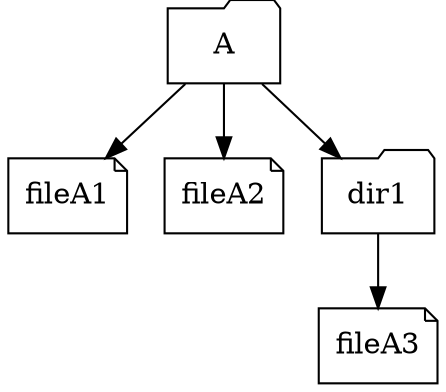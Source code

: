 digraph G
{

        A [shape=folder, label="A"];
        fileA1 [shape=note, label="fileA1"]
        fileA2 [shape=note, label="fileA2"]
        Adir1  [shape=folder, label="dir1"]
        fileA3 [shape=note, label="fileA3"]


        "A" -> "fileA1";
        "A" -> "fileA2";
        "A" -> "Adir1";
        "Adir1" -> "fileA3";
}
